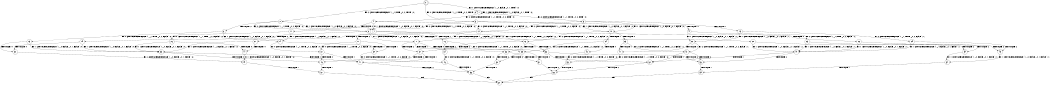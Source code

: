 digraph BCG {
size = "7, 10.5";
center = TRUE;
node [shape = circle];
0 [peripheries = 2];
0 -> 1 [label = "EX !1 !ATOMIC_EXCH_BRANCH (1, +0, FALSE, +0, 1, TRUE) !:0:"];
0 -> 2 [label = "EX !2 !ATOMIC_EXCH_BRANCH (1, +1, TRUE, +0, 2, TRUE) !:0:"];
0 -> 3 [label = "EX !0 !ATOMIC_EXCH_BRANCH (1, +1, TRUE, +0, 2, TRUE) !:0:"];
1 -> 4 [label = "EX !2 !ATOMIC_EXCH_BRANCH (1, +1, TRUE, +0, 2, TRUE) !:0:"];
1 -> 5 [label = "EX !0 !ATOMIC_EXCH_BRANCH (1, +1, TRUE, +0, 2, TRUE) !:0:"];
1 -> 1 [label = "EX !1 !ATOMIC_EXCH_BRANCH (1, +0, FALSE, +0, 1, TRUE) !:0:"];
2 -> 6 [label = "TERMINATE !2"];
2 -> 7 [label = "EX !1 !ATOMIC_EXCH_BRANCH (1, +0, FALSE, +0, 1, FALSE) !:0:"];
2 -> 8 [label = "EX !0 !ATOMIC_EXCH_BRANCH (1, +1, TRUE, +0, 2, FALSE) !:0:"];
3 -> 9 [label = "TERMINATE !0"];
3 -> 10 [label = "EX !1 !ATOMIC_EXCH_BRANCH (1, +0, FALSE, +0, 1, FALSE) !:0:"];
3 -> 8 [label = "EX !2 !ATOMIC_EXCH_BRANCH (1, +1, TRUE, +0, 2, FALSE) !:0:"];
4 -> 11 [label = "TERMINATE !2"];
4 -> 12 [label = "EX !0 !ATOMIC_EXCH_BRANCH (1, +1, TRUE, +0, 2, FALSE) !:0:"];
4 -> 7 [label = "EX !1 !ATOMIC_EXCH_BRANCH (1, +0, FALSE, +0, 1, FALSE) !:0:"];
5 -> 13 [label = "TERMINATE !0"];
5 -> 12 [label = "EX !2 !ATOMIC_EXCH_BRANCH (1, +1, TRUE, +0, 2, FALSE) !:0:"];
5 -> 10 [label = "EX !1 !ATOMIC_EXCH_BRANCH (1, +0, FALSE, +0, 1, FALSE) !:0:"];
6 -> 14 [label = "EX !1 !ATOMIC_EXCH_BRANCH (1, +0, FALSE, +0, 1, FALSE) !:0:"];
6 -> 15 [label = "EX !0 !ATOMIC_EXCH_BRANCH (1, +1, TRUE, +0, 2, FALSE) !:0:"];
7 -> 16 [label = "TERMINATE !1"];
7 -> 17 [label = "TERMINATE !2"];
7 -> 18 [label = "EX !0 !ATOMIC_EXCH_BRANCH (1, +1, TRUE, +0, 2, FALSE) !:0:"];
8 -> 19 [label = "TERMINATE !2"];
8 -> 20 [label = "TERMINATE !0"];
8 -> 21 [label = "EX !1 !ATOMIC_EXCH_BRANCH (1, +0, FALSE, +0, 1, FALSE) !:0:"];
9 -> 22 [label = "EX !1 !ATOMIC_EXCH_BRANCH (1, +0, FALSE, +0, 1, FALSE) !:1:"];
9 -> 23 [label = "EX !2 !ATOMIC_EXCH_BRANCH (1, +1, TRUE, +0, 2, FALSE) !:1:"];
10 -> 24 [label = "TERMINATE !1"];
10 -> 25 [label = "TERMINATE !0"];
10 -> 18 [label = "EX !2 !ATOMIC_EXCH_BRANCH (1, +1, TRUE, +0, 2, FALSE) !:0:"];
11 -> 26 [label = "EX !0 !ATOMIC_EXCH_BRANCH (1, +1, TRUE, +0, 2, FALSE) !:0:"];
11 -> 14 [label = "EX !1 !ATOMIC_EXCH_BRANCH (1, +0, FALSE, +0, 1, FALSE) !:0:"];
12 -> 27 [label = "TERMINATE !2"];
12 -> 28 [label = "TERMINATE !0"];
12 -> 21 [label = "EX !1 !ATOMIC_EXCH_BRANCH (1, +0, FALSE, +0, 1, FALSE) !:0:"];
13 -> 29 [label = "EX !2 !ATOMIC_EXCH_BRANCH (1, +1, TRUE, +0, 2, FALSE) !:1:"];
13 -> 22 [label = "EX !1 !ATOMIC_EXCH_BRANCH (1, +0, FALSE, +0, 1, FALSE) !:1:"];
14 -> 30 [label = "TERMINATE !1"];
14 -> 31 [label = "EX !0 !ATOMIC_EXCH_BRANCH (1, +1, TRUE, +0, 2, FALSE) !:0:"];
15 -> 32 [label = "TERMINATE !0"];
15 -> 33 [label = "EX !1 !ATOMIC_EXCH_BRANCH (1, +0, FALSE, +0, 1, FALSE) !:0:"];
16 -> 34 [label = "TERMINATE !2"];
16 -> 35 [label = "EX !0 !ATOMIC_EXCH_BRANCH (1, +1, TRUE, +0, 2, FALSE) !:0:"];
17 -> 30 [label = "TERMINATE !1"];
17 -> 31 [label = "EX !0 !ATOMIC_EXCH_BRANCH (1, +1, TRUE, +0, 2, FALSE) !:0:"];
18 -> 36 [label = "TERMINATE !1"];
18 -> 37 [label = "TERMINATE !2"];
18 -> 38 [label = "TERMINATE !0"];
19 -> 32 [label = "TERMINATE !0"];
19 -> 33 [label = "EX !1 !ATOMIC_EXCH_BRANCH (1, +0, FALSE, +0, 1, FALSE) !:0:"];
20 -> 39 [label = "TERMINATE !2"];
20 -> 40 [label = "EX !1 !ATOMIC_EXCH_BRANCH (1, +0, FALSE, +0, 1, FALSE) !:1:"];
21 -> 36 [label = "TERMINATE !1"];
21 -> 37 [label = "TERMINATE !2"];
21 -> 38 [label = "TERMINATE !0"];
22 -> 41 [label = "TERMINATE !1"];
22 -> 42 [label = "EX !2 !ATOMIC_EXCH_BRANCH (1, +1, TRUE, +0, 2, FALSE) !:1:"];
23 -> 39 [label = "TERMINATE !2"];
23 -> 40 [label = "EX !1 !ATOMIC_EXCH_BRANCH (1, +0, FALSE, +0, 1, FALSE) !:1:"];
24 -> 43 [label = "TERMINATE !0"];
24 -> 35 [label = "EX !2 !ATOMIC_EXCH_BRANCH (1, +1, TRUE, +0, 2, FALSE) !:0:"];
25 -> 41 [label = "TERMINATE !1"];
25 -> 42 [label = "EX !2 !ATOMIC_EXCH_BRANCH (1, +1, TRUE, +0, 2, FALSE) !:1:"];
26 -> 44 [label = "TERMINATE !0"];
26 -> 33 [label = "EX !1 !ATOMIC_EXCH_BRANCH (1, +0, FALSE, +0, 1, FALSE) !:0:"];
27 -> 44 [label = "TERMINATE !0"];
27 -> 33 [label = "EX !1 !ATOMIC_EXCH_BRANCH (1, +0, FALSE, +0, 1, FALSE) !:0:"];
28 -> 45 [label = "TERMINATE !2"];
28 -> 40 [label = "EX !1 !ATOMIC_EXCH_BRANCH (1, +0, FALSE, +0, 1, FALSE) !:1:"];
29 -> 45 [label = "TERMINATE !2"];
29 -> 40 [label = "EX !1 !ATOMIC_EXCH_BRANCH (1, +0, FALSE, +0, 1, FALSE) !:1:"];
30 -> 46 [label = "EX !0 !ATOMIC_EXCH_BRANCH (1, +1, TRUE, +0, 2, FALSE) !:0:"];
31 -> 47 [label = "TERMINATE !1"];
31 -> 48 [label = "TERMINATE !0"];
32 -> 49 [label = "EX !1 !ATOMIC_EXCH_BRANCH (1, +0, FALSE, +0, 1, FALSE) !:2:"];
33 -> 47 [label = "TERMINATE !1"];
33 -> 48 [label = "TERMINATE !0"];
34 -> 46 [label = "EX !0 !ATOMIC_EXCH_BRANCH (1, +1, TRUE, +0, 2, FALSE) !:0:"];
35 -> 50 [label = "TERMINATE !2"];
35 -> 51 [label = "TERMINATE !0"];
36 -> 50 [label = "TERMINATE !2"];
36 -> 51 [label = "TERMINATE !0"];
37 -> 47 [label = "TERMINATE !1"];
37 -> 48 [label = "TERMINATE !0"];
38 -> 52 [label = "TERMINATE !1"];
38 -> 53 [label = "TERMINATE !2"];
39 -> 54 [label = "EX !1 !ATOMIC_EXCH_BRANCH (1, +0, FALSE, +0, 1, FALSE) !:1:"];
40 -> 52 [label = "TERMINATE !1"];
40 -> 53 [label = "TERMINATE !2"];
41 -> 55 [label = "EX !2 !ATOMIC_EXCH_BRANCH (1, +1, TRUE, +0, 2, FALSE) !:2:"];
42 -> 52 [label = "TERMINATE !1"];
42 -> 53 [label = "TERMINATE !2"];
43 -> 55 [label = "EX !2 !ATOMIC_EXCH_BRANCH (1, +1, TRUE, +0, 2, FALSE) !:2:"];
44 -> 49 [label = "EX !1 !ATOMIC_EXCH_BRANCH (1, +0, FALSE, +0, 1, FALSE) !:2:"];
45 -> 54 [label = "EX !1 !ATOMIC_EXCH_BRANCH (1, +0, FALSE, +0, 1, FALSE) !:1:"];
46 -> 56 [label = "TERMINATE !0"];
47 -> 56 [label = "TERMINATE !0"];
48 -> 57 [label = "TERMINATE !1"];
49 -> 57 [label = "TERMINATE !1"];
50 -> 56 [label = "TERMINATE !0"];
51 -> 58 [label = "TERMINATE !2"];
52 -> 58 [label = "TERMINATE !2"];
53 -> 59 [label = "TERMINATE !1"];
54 -> 59 [label = "TERMINATE !1"];
55 -> 58 [label = "TERMINATE !2"];
56 -> 60 [label = "exit"];
57 -> 60 [label = "exit"];
58 -> 60 [label = "exit"];
59 -> 60 [label = "exit"];
}
